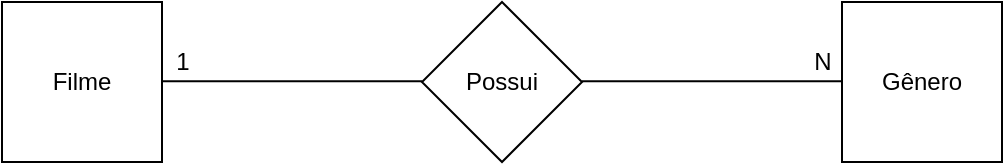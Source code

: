 <mxfile version="13.9.6" type="device"><diagram id="jEdQ3iufpk8ytA1TVE3D" name="Page-1"><mxGraphModel dx="912" dy="454" grid="1" gridSize="10" guides="1" tooltips="1" connect="1" arrows="1" fold="1" page="1" pageScale="1" pageWidth="850" pageHeight="1100" math="0" shadow="0"><root><mxCell id="0"/><mxCell id="1" parent="0"/><mxCell id="LwBCNgKsSbATNoIiOAFF-1" value="Filme" style="whiteSpace=wrap;html=1;aspect=fixed;" vertex="1" parent="1"><mxGeometry x="210" y="160" width="80" height="80" as="geometry"/></mxCell><mxCell id="LwBCNgKsSbATNoIiOAFF-2" value="" style="endArrow=none;html=1;startArrow=none;startFill=0;jumpSize=5;endFill=0;" edge="1" parent="1"><mxGeometry width="50" height="50" relative="1" as="geometry"><mxPoint x="290" y="199.66" as="sourcePoint"/><mxPoint x="420" y="199.66" as="targetPoint"/></mxGeometry></mxCell><mxCell id="LwBCNgKsSbATNoIiOAFF-3" value="Possui" style="rhombus;whiteSpace=wrap;html=1;" vertex="1" parent="1"><mxGeometry x="420" y="160" width="80" height="80" as="geometry"/></mxCell><mxCell id="LwBCNgKsSbATNoIiOAFF-4" value="Gênero" style="whiteSpace=wrap;html=1;aspect=fixed;" vertex="1" parent="1"><mxGeometry x="630" y="160" width="80" height="80" as="geometry"/></mxCell><mxCell id="LwBCNgKsSbATNoIiOAFF-5" value="" style="endArrow=none;html=1;startArrow=none;startFill=0;jumpSize=5;endFill=0;" edge="1" parent="1"><mxGeometry width="50" height="50" relative="1" as="geometry"><mxPoint x="500" y="199.66" as="sourcePoint"/><mxPoint x="630" y="199.66" as="targetPoint"/></mxGeometry></mxCell><mxCell id="LwBCNgKsSbATNoIiOAFF-6" value="1" style="text;html=1;align=center;verticalAlign=middle;resizable=0;points=[];autosize=1;" vertex="1" parent="1"><mxGeometry x="290" y="180" width="20" height="20" as="geometry"/></mxCell><mxCell id="LwBCNgKsSbATNoIiOAFF-7" value="N" style="text;html=1;align=center;verticalAlign=middle;resizable=0;points=[];autosize=1;" vertex="1" parent="1"><mxGeometry x="610" y="180" width="20" height="20" as="geometry"/></mxCell></root></mxGraphModel></diagram></mxfile>